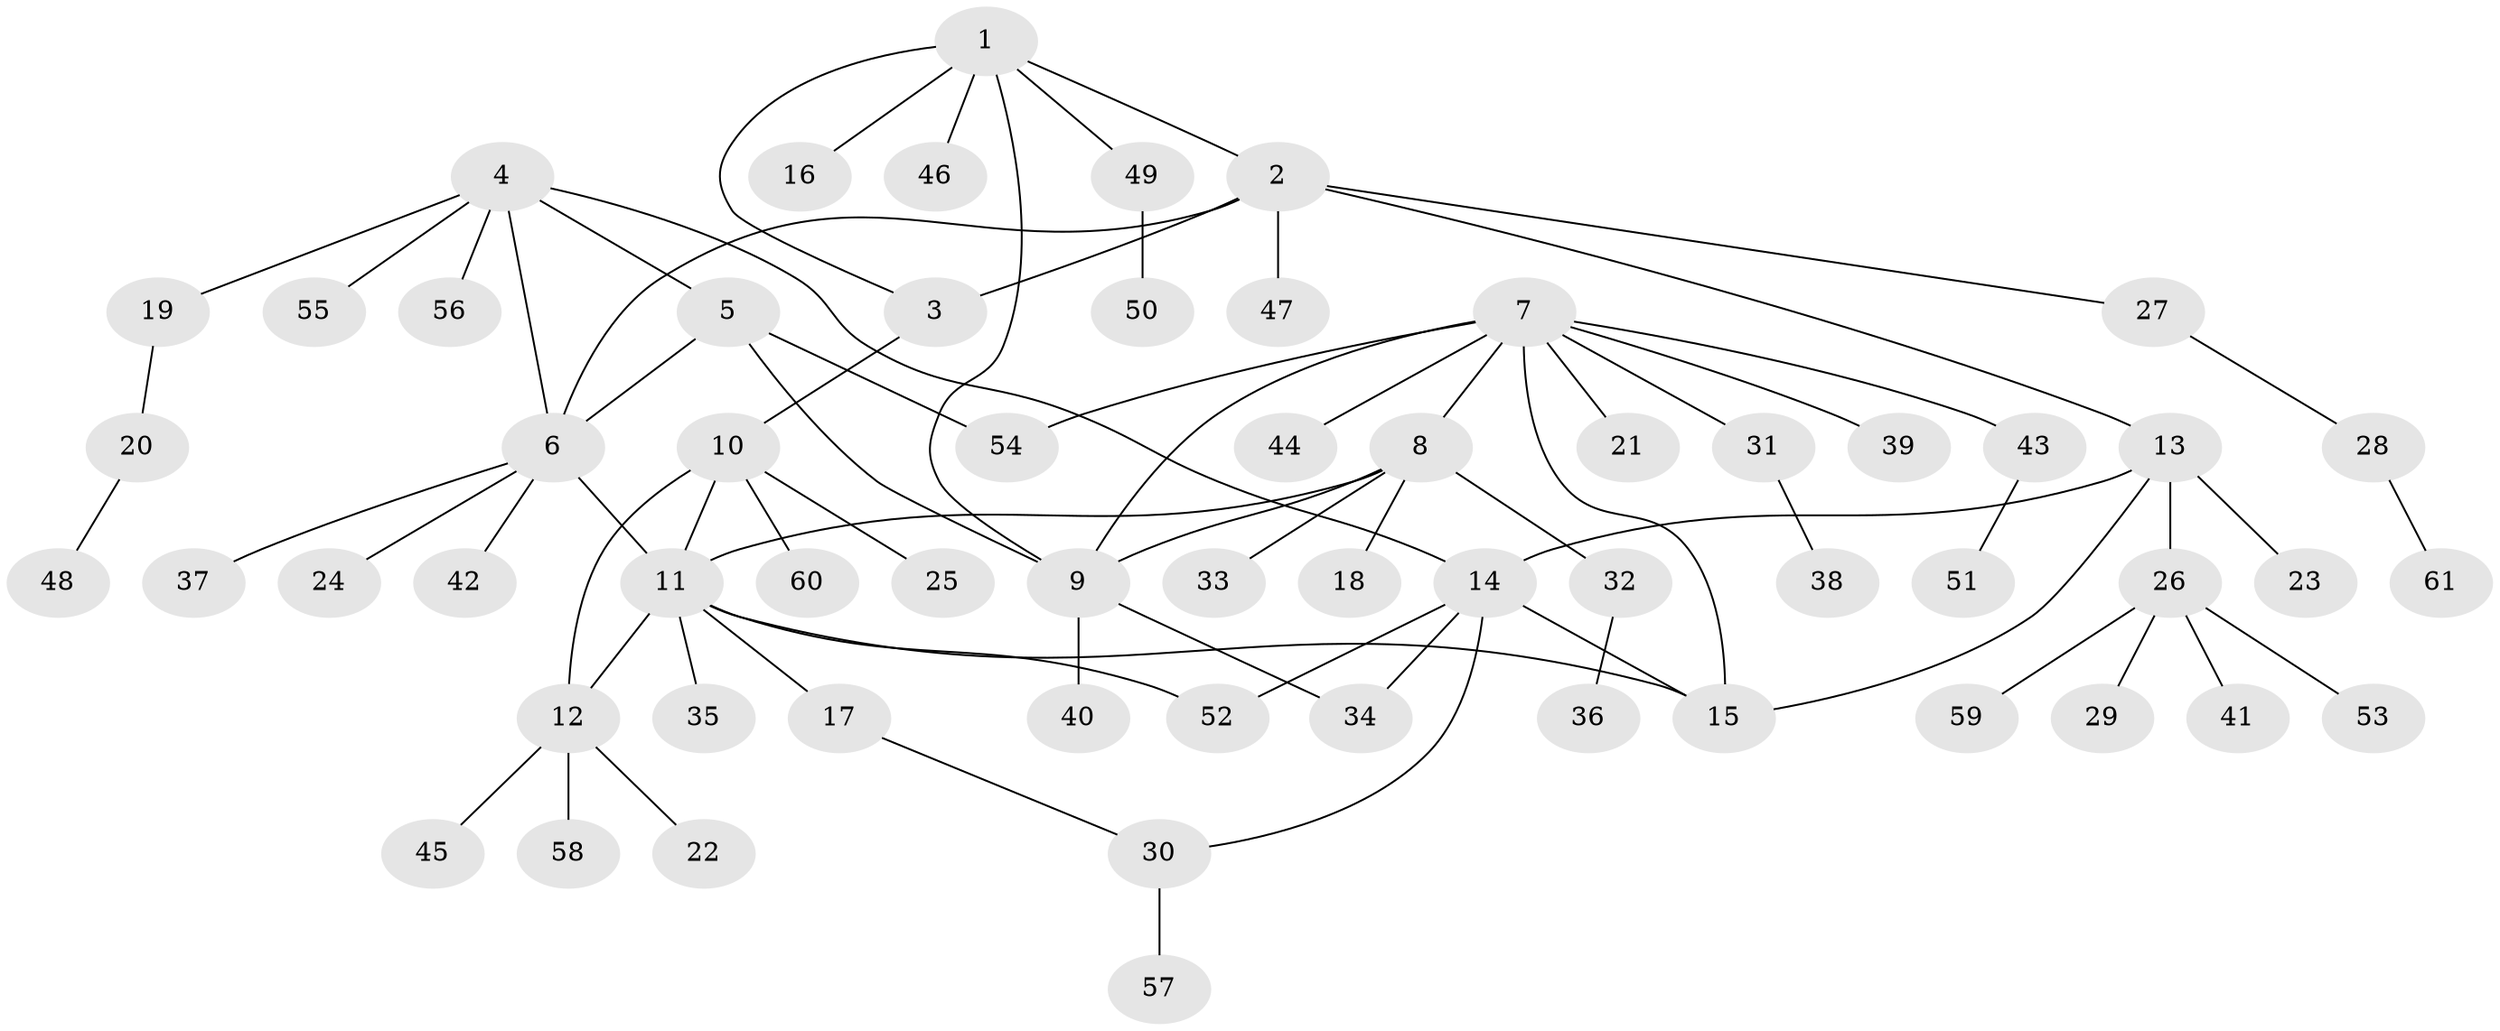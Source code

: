 // Generated by graph-tools (version 1.1) at 2025/37/03/09/25 02:37:19]
// undirected, 61 vertices, 75 edges
graph export_dot {
graph [start="1"]
  node [color=gray90,style=filled];
  1;
  2;
  3;
  4;
  5;
  6;
  7;
  8;
  9;
  10;
  11;
  12;
  13;
  14;
  15;
  16;
  17;
  18;
  19;
  20;
  21;
  22;
  23;
  24;
  25;
  26;
  27;
  28;
  29;
  30;
  31;
  32;
  33;
  34;
  35;
  36;
  37;
  38;
  39;
  40;
  41;
  42;
  43;
  44;
  45;
  46;
  47;
  48;
  49;
  50;
  51;
  52;
  53;
  54;
  55;
  56;
  57;
  58;
  59;
  60;
  61;
  1 -- 2;
  1 -- 3;
  1 -- 9;
  1 -- 16;
  1 -- 46;
  1 -- 49;
  2 -- 3;
  2 -- 6;
  2 -- 13;
  2 -- 27;
  2 -- 47;
  3 -- 10;
  4 -- 5;
  4 -- 6;
  4 -- 14;
  4 -- 19;
  4 -- 55;
  4 -- 56;
  5 -- 6;
  5 -- 9;
  5 -- 54;
  6 -- 11;
  6 -- 24;
  6 -- 37;
  6 -- 42;
  7 -- 8;
  7 -- 9;
  7 -- 15;
  7 -- 21;
  7 -- 31;
  7 -- 39;
  7 -- 43;
  7 -- 44;
  7 -- 54;
  8 -- 9;
  8 -- 11;
  8 -- 18;
  8 -- 32;
  8 -- 33;
  9 -- 34;
  9 -- 40;
  10 -- 11;
  10 -- 12;
  10 -- 25;
  10 -- 60;
  11 -- 12;
  11 -- 15;
  11 -- 17;
  11 -- 35;
  11 -- 52;
  12 -- 22;
  12 -- 45;
  12 -- 58;
  13 -- 14;
  13 -- 15;
  13 -- 23;
  13 -- 26;
  14 -- 15;
  14 -- 30;
  14 -- 34;
  14 -- 52;
  17 -- 30;
  19 -- 20;
  20 -- 48;
  26 -- 29;
  26 -- 41;
  26 -- 53;
  26 -- 59;
  27 -- 28;
  28 -- 61;
  30 -- 57;
  31 -- 38;
  32 -- 36;
  43 -- 51;
  49 -- 50;
}
